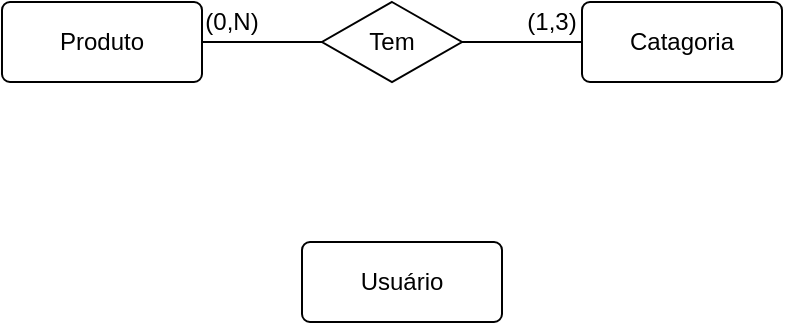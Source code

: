 <mxfile>
    <diagram id="oOyxD2fI-MJ9mGbxQdV1" name="Modelo Conceitual">
        <mxGraphModel dx="686" dy="619" grid="1" gridSize="10" guides="1" tooltips="1" connect="1" arrows="1" fold="1" page="1" pageScale="1" pageWidth="850" pageHeight="1100" math="0" shadow="0">
            <root>
                <mxCell id="0"/>
                <mxCell id="1" parent="0"/>
                <mxCell id="5" style="edgeStyle=none;html=1;exitX=1;exitY=0.5;exitDx=0;exitDy=0;entryX=0;entryY=0.5;entryDx=0;entryDy=0;endArrow=none;endFill=0;" parent="1" source="2" target="4" edge="1">
                    <mxGeometry relative="1" as="geometry"/>
                </mxCell>
                <mxCell id="2" value="Produto" style="rounded=1;arcSize=10;whiteSpace=wrap;html=1;align=center;" parent="1" vertex="1">
                    <mxGeometry x="130" y="190" width="100" height="40" as="geometry"/>
                </mxCell>
                <mxCell id="3" value="Catagoria" style="rounded=1;arcSize=10;whiteSpace=wrap;html=1;align=center;" parent="1" vertex="1">
                    <mxGeometry x="420" y="190" width="100" height="40" as="geometry"/>
                </mxCell>
                <mxCell id="6" style="edgeStyle=none;html=1;exitX=1;exitY=0.5;exitDx=0;exitDy=0;entryX=0;entryY=0.5;entryDx=0;entryDy=0;endArrow=none;endFill=0;" parent="1" source="4" target="3" edge="1">
                    <mxGeometry relative="1" as="geometry"/>
                </mxCell>
                <mxCell id="4" value="Tem" style="shape=rhombus;perimeter=rhombusPerimeter;whiteSpace=wrap;html=1;align=center;" parent="1" vertex="1">
                    <mxGeometry x="290" y="190" width="70" height="40" as="geometry"/>
                </mxCell>
                <mxCell id="7" value="(1,3)" style="text;html=1;strokeColor=none;fillColor=none;align=center;verticalAlign=middle;whiteSpace=wrap;rounded=0;" parent="1" vertex="1">
                    <mxGeometry x="390" y="190" width="30" height="20" as="geometry"/>
                </mxCell>
                <mxCell id="8" value="(0,N)" style="text;html=1;strokeColor=none;fillColor=none;align=center;verticalAlign=middle;whiteSpace=wrap;rounded=0;" parent="1" vertex="1">
                    <mxGeometry x="230" y="190" width="30" height="20" as="geometry"/>
                </mxCell>
                <mxCell id="aee2k9julkW2UD4aOCxC-8" value="Usuário" style="rounded=1;arcSize=10;whiteSpace=wrap;html=1;align=center;" vertex="1" parent="1">
                    <mxGeometry x="280" y="310" width="100" height="40" as="geometry"/>
                </mxCell>
            </root>
        </mxGraphModel>
    </diagram>
    <diagram id="ltP_YUBoHYGJhB0Tr0d9" name="Modelo Lógico">
        <mxGraphModel dx="686" dy="619" grid="1" gridSize="10" guides="1" tooltips="1" connect="1" arrows="1" fold="1" page="1" pageScale="1" pageWidth="850" pageHeight="1100" math="0" shadow="0">
            <root>
                <mxCell id="0"/>
                <mxCell id="1" parent="0"/>
                <mxCell id="1VIT6vpt2nGBRgXEpCM5-1" value="produtos" style="shape=table;startSize=30;container=1;collapsible=1;childLayout=tableLayout;fixedRows=1;rowLines=0;fontStyle=1;align=center;resizeLast=1;" parent="1" vertex="1">
                    <mxGeometry x="90" y="129" width="180" height="210" as="geometry"/>
                </mxCell>
                <mxCell id="1VIT6vpt2nGBRgXEpCM5-2" value="" style="shape=tableRow;horizontal=0;startSize=0;swimlaneHead=0;swimlaneBody=0;fillColor=none;collapsible=0;dropTarget=0;points=[[0,0.5],[1,0.5]];portConstraint=eastwest;top=0;left=0;right=0;bottom=1;" parent="1VIT6vpt2nGBRgXEpCM5-1" vertex="1">
                    <mxGeometry y="30" width="180" height="30" as="geometry"/>
                </mxCell>
                <mxCell id="1VIT6vpt2nGBRgXEpCM5-3" value="PK" style="shape=partialRectangle;connectable=0;fillColor=none;top=0;left=0;bottom=0;right=0;fontStyle=1;overflow=hidden;" parent="1VIT6vpt2nGBRgXEpCM5-2" vertex="1">
                    <mxGeometry width="30" height="30" as="geometry">
                        <mxRectangle width="30" height="30" as="alternateBounds"/>
                    </mxGeometry>
                </mxCell>
                <mxCell id="1VIT6vpt2nGBRgXEpCM5-4" value="id: UUID" style="shape=partialRectangle;connectable=0;fillColor=none;top=0;left=0;bottom=0;right=0;align=left;spacingLeft=6;fontStyle=1;overflow=hidden;" parent="1VIT6vpt2nGBRgXEpCM5-2" vertex="1">
                    <mxGeometry x="30" width="150" height="30" as="geometry">
                        <mxRectangle width="150" height="30" as="alternateBounds"/>
                    </mxGeometry>
                </mxCell>
                <mxCell id="1VIT6vpt2nGBRgXEpCM5-5" value="" style="shape=tableRow;horizontal=0;startSize=0;swimlaneHead=0;swimlaneBody=0;fillColor=none;collapsible=0;dropTarget=0;points=[[0,0.5],[1,0.5]];portConstraint=eastwest;top=0;left=0;right=0;bottom=0;" parent="1VIT6vpt2nGBRgXEpCM5-1" vertex="1">
                    <mxGeometry y="60" width="180" height="30" as="geometry"/>
                </mxCell>
                <mxCell id="1VIT6vpt2nGBRgXEpCM5-6" value="" style="shape=partialRectangle;connectable=0;fillColor=none;top=0;left=0;bottom=0;right=0;editable=1;overflow=hidden;" parent="1VIT6vpt2nGBRgXEpCM5-5" vertex="1">
                    <mxGeometry width="30" height="30" as="geometry">
                        <mxRectangle width="30" height="30" as="alternateBounds"/>
                    </mxGeometry>
                </mxCell>
                <mxCell id="1VIT6vpt2nGBRgXEpCM5-7" value="nome: String(50)" style="shape=partialRectangle;connectable=0;fillColor=none;top=0;left=0;bottom=0;right=0;align=left;spacingLeft=6;overflow=hidden;" parent="1VIT6vpt2nGBRgXEpCM5-5" vertex="1">
                    <mxGeometry x="30" width="150" height="30" as="geometry">
                        <mxRectangle width="150" height="30" as="alternateBounds"/>
                    </mxGeometry>
                </mxCell>
                <mxCell id="1VIT6vpt2nGBRgXEpCM5-8" value="" style="shape=tableRow;horizontal=0;startSize=0;swimlaneHead=0;swimlaneBody=0;fillColor=none;collapsible=0;dropTarget=0;points=[[0,0.5],[1,0.5]];portConstraint=eastwest;top=0;left=0;right=0;bottom=0;" parent="1VIT6vpt2nGBRgXEpCM5-1" vertex="1">
                    <mxGeometry y="90" width="180" height="30" as="geometry"/>
                </mxCell>
                <mxCell id="1VIT6vpt2nGBRgXEpCM5-9" value="" style="shape=partialRectangle;connectable=0;fillColor=none;top=0;left=0;bottom=0;right=0;editable=1;overflow=hidden;" parent="1VIT6vpt2nGBRgXEpCM5-8" vertex="1">
                    <mxGeometry width="30" height="30" as="geometry">
                        <mxRectangle width="30" height="30" as="alternateBounds"/>
                    </mxGeometry>
                </mxCell>
                <mxCell id="1VIT6vpt2nGBRgXEpCM5-10" value="descricao: String(200)" style="shape=partialRectangle;connectable=0;fillColor=none;top=0;left=0;bottom=0;right=0;align=left;spacingLeft=6;overflow=hidden;" parent="1VIT6vpt2nGBRgXEpCM5-8" vertex="1">
                    <mxGeometry x="30" width="150" height="30" as="geometry">
                        <mxRectangle width="150" height="30" as="alternateBounds"/>
                    </mxGeometry>
                </mxCell>
                <mxCell id="1VIT6vpt2nGBRgXEpCM5-11" value="" style="shape=tableRow;horizontal=0;startSize=0;swimlaneHead=0;swimlaneBody=0;fillColor=none;collapsible=0;dropTarget=0;points=[[0,0.5],[1,0.5]];portConstraint=eastwest;top=0;left=0;right=0;bottom=0;" parent="1VIT6vpt2nGBRgXEpCM5-1" vertex="1">
                    <mxGeometry y="120" width="180" height="30" as="geometry"/>
                </mxCell>
                <mxCell id="1VIT6vpt2nGBRgXEpCM5-12" value="" style="shape=partialRectangle;connectable=0;fillColor=none;top=0;left=0;bottom=0;right=0;editable=1;overflow=hidden;" parent="1VIT6vpt2nGBRgXEpCM5-11" vertex="1">
                    <mxGeometry width="30" height="30" as="geometry">
                        <mxRectangle width="30" height="30" as="alternateBounds"/>
                    </mxGeometry>
                </mxCell>
                <mxCell id="1VIT6vpt2nGBRgXEpCM5-13" value="valor: Integer" style="shape=partialRectangle;connectable=0;fillColor=none;top=0;left=0;bottom=0;right=0;align=left;spacingLeft=6;overflow=hidden;" parent="1VIT6vpt2nGBRgXEpCM5-11" vertex="1">
                    <mxGeometry x="30" width="150" height="30" as="geometry">
                        <mxRectangle width="150" height="30" as="alternateBounds"/>
                    </mxGeometry>
                </mxCell>
                <mxCell id="jYu40ESUrIGKLNRCxKqu-4" value="" style="shape=tableRow;horizontal=0;startSize=0;swimlaneHead=0;swimlaneBody=0;fillColor=none;collapsible=0;dropTarget=0;points=[[0,0.5],[1,0.5]];portConstraint=eastwest;top=0;left=0;right=0;bottom=0;" parent="1VIT6vpt2nGBRgXEpCM5-1" vertex="1">
                    <mxGeometry y="150" width="180" height="30" as="geometry"/>
                </mxCell>
                <mxCell id="jYu40ESUrIGKLNRCxKqu-5" value="" style="shape=partialRectangle;connectable=0;fillColor=none;top=0;left=0;bottom=0;right=0;editable=1;overflow=hidden;" parent="jYu40ESUrIGKLNRCxKqu-4" vertex="1">
                    <mxGeometry width="30" height="30" as="geometry">
                        <mxRectangle width="30" height="30" as="alternateBounds"/>
                    </mxGeometry>
                </mxCell>
                <mxCell id="jYu40ESUrIGKLNRCxKqu-6" value="data_criacao: Date" style="shape=partialRectangle;connectable=0;fillColor=none;top=0;left=0;bottom=0;right=0;align=left;spacingLeft=6;overflow=hidden;" parent="jYu40ESUrIGKLNRCxKqu-4" vertex="1">
                    <mxGeometry x="30" width="150" height="30" as="geometry">
                        <mxRectangle width="150" height="30" as="alternateBounds"/>
                    </mxGeometry>
                </mxCell>
                <mxCell id="jYu40ESUrIGKLNRCxKqu-1" value="" style="shape=tableRow;horizontal=0;startSize=0;swimlaneHead=0;swimlaneBody=0;fillColor=none;collapsible=0;dropTarget=0;points=[[0,0.5],[1,0.5]];portConstraint=eastwest;top=0;left=0;right=0;bottom=0;" parent="1VIT6vpt2nGBRgXEpCM5-1" vertex="1">
                    <mxGeometry y="180" width="180" height="30" as="geometry"/>
                </mxCell>
                <mxCell id="jYu40ESUrIGKLNRCxKqu-2" value="" style="shape=partialRectangle;connectable=0;fillColor=none;top=0;left=0;bottom=0;right=0;editable=1;overflow=hidden;" parent="jYu40ESUrIGKLNRCxKqu-1" vertex="1">
                    <mxGeometry width="30" height="30" as="geometry">
                        <mxRectangle width="30" height="30" as="alternateBounds"/>
                    </mxGeometry>
                </mxCell>
                <mxCell id="jYu40ESUrIGKLNRCxKqu-3" value="data_atualizacao: Date" style="shape=partialRectangle;connectable=0;fillColor=none;top=0;left=0;bottom=0;right=0;align=left;spacingLeft=6;overflow=hidden;" parent="jYu40ESUrIGKLNRCxKqu-1" vertex="1">
                    <mxGeometry x="30" width="150" height="30" as="geometry">
                        <mxRectangle width="150" height="30" as="alternateBounds"/>
                    </mxGeometry>
                </mxCell>
                <mxCell id="OuVvFCypgg4_5TJiqoqy-1" value="categorias" style="shape=table;startSize=30;container=1;collapsible=1;childLayout=tableLayout;fixedRows=1;rowLines=0;fontStyle=1;align=center;resizeLast=1;" parent="1" vertex="1">
                    <mxGeometry x="640" y="160" width="180" height="150" as="geometry"/>
                </mxCell>
                <mxCell id="OuVvFCypgg4_5TJiqoqy-2" value="" style="shape=tableRow;horizontal=0;startSize=0;swimlaneHead=0;swimlaneBody=0;fillColor=none;collapsible=0;dropTarget=0;points=[[0,0.5],[1,0.5]];portConstraint=eastwest;top=0;left=0;right=0;bottom=1;" parent="OuVvFCypgg4_5TJiqoqy-1" vertex="1">
                    <mxGeometry y="30" width="180" height="30" as="geometry"/>
                </mxCell>
                <mxCell id="OuVvFCypgg4_5TJiqoqy-3" value="PK" style="shape=partialRectangle;connectable=0;fillColor=none;top=0;left=0;bottom=0;right=0;fontStyle=1;overflow=hidden;" parent="OuVvFCypgg4_5TJiqoqy-2" vertex="1">
                    <mxGeometry width="30" height="30" as="geometry">
                        <mxRectangle width="30" height="30" as="alternateBounds"/>
                    </mxGeometry>
                </mxCell>
                <mxCell id="OuVvFCypgg4_5TJiqoqy-4" value="id: UUID" style="shape=partialRectangle;connectable=0;fillColor=none;top=0;left=0;bottom=0;right=0;align=left;spacingLeft=6;fontStyle=1;overflow=hidden;" parent="OuVvFCypgg4_5TJiqoqy-2" vertex="1">
                    <mxGeometry x="30" width="150" height="30" as="geometry">
                        <mxRectangle width="150" height="30" as="alternateBounds"/>
                    </mxGeometry>
                </mxCell>
                <mxCell id="OuVvFCypgg4_5TJiqoqy-5" value="" style="shape=tableRow;horizontal=0;startSize=0;swimlaneHead=0;swimlaneBody=0;fillColor=none;collapsible=0;dropTarget=0;points=[[0,0.5],[1,0.5]];portConstraint=eastwest;top=0;left=0;right=0;bottom=0;" parent="OuVvFCypgg4_5TJiqoqy-1" vertex="1">
                    <mxGeometry y="60" width="180" height="30" as="geometry"/>
                </mxCell>
                <mxCell id="OuVvFCypgg4_5TJiqoqy-6" value="" style="shape=partialRectangle;connectable=0;fillColor=none;top=0;left=0;bottom=0;right=0;editable=1;overflow=hidden;" parent="OuVvFCypgg4_5TJiqoqy-5" vertex="1">
                    <mxGeometry width="30" height="30" as="geometry">
                        <mxRectangle width="30" height="30" as="alternateBounds"/>
                    </mxGeometry>
                </mxCell>
                <mxCell id="OuVvFCypgg4_5TJiqoqy-7" value="nome: String(50)" style="shape=partialRectangle;connectable=0;fillColor=none;top=0;left=0;bottom=0;right=0;align=left;spacingLeft=6;overflow=hidden;" parent="OuVvFCypgg4_5TJiqoqy-5" vertex="1">
                    <mxGeometry x="30" width="150" height="30" as="geometry">
                        <mxRectangle width="150" height="30" as="alternateBounds"/>
                    </mxGeometry>
                </mxCell>
                <mxCell id="OuVvFCypgg4_5TJiqoqy-14" value="" style="shape=tableRow;horizontal=0;startSize=0;swimlaneHead=0;swimlaneBody=0;fillColor=none;collapsible=0;dropTarget=0;points=[[0,0.5],[1,0.5]];portConstraint=eastwest;top=0;left=0;right=0;bottom=0;" parent="OuVvFCypgg4_5TJiqoqy-1" vertex="1">
                    <mxGeometry y="90" width="180" height="30" as="geometry"/>
                </mxCell>
                <mxCell id="OuVvFCypgg4_5TJiqoqy-15" value="" style="shape=partialRectangle;connectable=0;fillColor=none;top=0;left=0;bottom=0;right=0;editable=1;overflow=hidden;" parent="OuVvFCypgg4_5TJiqoqy-14" vertex="1">
                    <mxGeometry width="30" height="30" as="geometry">
                        <mxRectangle width="30" height="30" as="alternateBounds"/>
                    </mxGeometry>
                </mxCell>
                <mxCell id="OuVvFCypgg4_5TJiqoqy-16" value="data_criacao: Date" style="shape=partialRectangle;connectable=0;fillColor=none;top=0;left=0;bottom=0;right=0;align=left;spacingLeft=6;overflow=hidden;" parent="OuVvFCypgg4_5TJiqoqy-14" vertex="1">
                    <mxGeometry x="30" width="150" height="30" as="geometry">
                        <mxRectangle width="150" height="30" as="alternateBounds"/>
                    </mxGeometry>
                </mxCell>
                <mxCell id="OuVvFCypgg4_5TJiqoqy-17" value="" style="shape=tableRow;horizontal=0;startSize=0;swimlaneHead=0;swimlaneBody=0;fillColor=none;collapsible=0;dropTarget=0;points=[[0,0.5],[1,0.5]];portConstraint=eastwest;top=0;left=0;right=0;bottom=0;" parent="OuVvFCypgg4_5TJiqoqy-1" vertex="1">
                    <mxGeometry y="120" width="180" height="30" as="geometry"/>
                </mxCell>
                <mxCell id="OuVvFCypgg4_5TJiqoqy-18" value="" style="shape=partialRectangle;connectable=0;fillColor=none;top=0;left=0;bottom=0;right=0;editable=1;overflow=hidden;" parent="OuVvFCypgg4_5TJiqoqy-17" vertex="1">
                    <mxGeometry width="30" height="30" as="geometry">
                        <mxRectangle width="30" height="30" as="alternateBounds"/>
                    </mxGeometry>
                </mxCell>
                <mxCell id="OuVvFCypgg4_5TJiqoqy-19" value="data_atualizacao: Date" style="shape=partialRectangle;connectable=0;fillColor=none;top=0;left=0;bottom=0;right=0;align=left;spacingLeft=6;overflow=hidden;" parent="OuVvFCypgg4_5TJiqoqy-17" vertex="1">
                    <mxGeometry x="30" width="150" height="30" as="geometry">
                        <mxRectangle width="150" height="30" as="alternateBounds"/>
                    </mxGeometry>
                </mxCell>
                <mxCell id="1MWB2VLUtQwR10W7HpgJ-1" value="produtos_categorias" style="shape=table;startSize=30;container=1;collapsible=1;childLayout=tableLayout;fixedRows=1;rowLines=0;fontStyle=1;align=center;resizeLast=1;" parent="1" vertex="1">
                    <mxGeometry x="370" y="160" width="180" height="150" as="geometry"/>
                </mxCell>
                <mxCell id="1MWB2VLUtQwR10W7HpgJ-2" value="" style="shape=tableRow;horizontal=0;startSize=0;swimlaneHead=0;swimlaneBody=0;fillColor=none;collapsible=0;dropTarget=0;points=[[0,0.5],[1,0.5]];portConstraint=eastwest;top=0;left=0;right=0;bottom=1;" parent="1MWB2VLUtQwR10W7HpgJ-1" vertex="1">
                    <mxGeometry y="30" width="180" height="30" as="geometry"/>
                </mxCell>
                <mxCell id="1MWB2VLUtQwR10W7HpgJ-3" value="FK" style="shape=partialRectangle;connectable=0;fillColor=none;top=0;left=0;bottom=0;right=0;fontStyle=1;overflow=hidden;" parent="1MWB2VLUtQwR10W7HpgJ-2" vertex="1">
                    <mxGeometry width="30" height="30" as="geometry">
                        <mxRectangle width="30" height="30" as="alternateBounds"/>
                    </mxGeometry>
                </mxCell>
                <mxCell id="1MWB2VLUtQwR10W7HpgJ-4" value="produto_id: UUID" style="shape=partialRectangle;connectable=0;fillColor=none;top=0;left=0;bottom=0;right=0;align=left;spacingLeft=6;fontStyle=1;overflow=hidden;" parent="1MWB2VLUtQwR10W7HpgJ-2" vertex="1">
                    <mxGeometry x="30" width="150" height="30" as="geometry">
                        <mxRectangle width="150" height="30" as="alternateBounds"/>
                    </mxGeometry>
                </mxCell>
                <mxCell id="1MWB2VLUtQwR10W7HpgJ-23" value="" style="shape=tableRow;horizontal=0;startSize=0;swimlaneHead=0;swimlaneBody=0;fillColor=none;collapsible=0;dropTarget=0;points=[[0,0.5],[1,0.5]];portConstraint=eastwest;top=0;left=0;right=0;bottom=1;" parent="1MWB2VLUtQwR10W7HpgJ-1" vertex="1">
                    <mxGeometry y="60" width="180" height="30" as="geometry"/>
                </mxCell>
                <mxCell id="1MWB2VLUtQwR10W7HpgJ-24" value="FK" style="shape=partialRectangle;connectable=0;fillColor=none;top=0;left=0;bottom=0;right=0;fontStyle=1;overflow=hidden;" parent="1MWB2VLUtQwR10W7HpgJ-23" vertex="1">
                    <mxGeometry width="30" height="30" as="geometry">
                        <mxRectangle width="30" height="30" as="alternateBounds"/>
                    </mxGeometry>
                </mxCell>
                <mxCell id="1MWB2VLUtQwR10W7HpgJ-25" value="categoria_id: UUID" style="shape=partialRectangle;connectable=0;fillColor=none;top=0;left=0;bottom=0;right=0;align=left;spacingLeft=6;fontStyle=1;overflow=hidden;" parent="1MWB2VLUtQwR10W7HpgJ-23" vertex="1">
                    <mxGeometry x="30" width="150" height="30" as="geometry">
                        <mxRectangle width="150" height="30" as="alternateBounds"/>
                    </mxGeometry>
                </mxCell>
                <mxCell id="1MWB2VLUtQwR10W7HpgJ-14" value="" style="shape=tableRow;horizontal=0;startSize=0;swimlaneHead=0;swimlaneBody=0;fillColor=none;collapsible=0;dropTarget=0;points=[[0,0.5],[1,0.5]];portConstraint=eastwest;top=0;left=0;right=0;bottom=0;" parent="1MWB2VLUtQwR10W7HpgJ-1" vertex="1">
                    <mxGeometry y="90" width="180" height="30" as="geometry"/>
                </mxCell>
                <mxCell id="1MWB2VLUtQwR10W7HpgJ-15" value="" style="shape=partialRectangle;connectable=0;fillColor=none;top=0;left=0;bottom=0;right=0;editable=1;overflow=hidden;" parent="1MWB2VLUtQwR10W7HpgJ-14" vertex="1">
                    <mxGeometry width="30" height="30" as="geometry">
                        <mxRectangle width="30" height="30" as="alternateBounds"/>
                    </mxGeometry>
                </mxCell>
                <mxCell id="1MWB2VLUtQwR10W7HpgJ-16" value="data_criacao: Date" style="shape=partialRectangle;connectable=0;fillColor=none;top=0;left=0;bottom=0;right=0;align=left;spacingLeft=6;overflow=hidden;" parent="1MWB2VLUtQwR10W7HpgJ-14" vertex="1">
                    <mxGeometry x="30" width="150" height="30" as="geometry">
                        <mxRectangle width="150" height="30" as="alternateBounds"/>
                    </mxGeometry>
                </mxCell>
                <mxCell id="1MWB2VLUtQwR10W7HpgJ-17" value="" style="shape=tableRow;horizontal=0;startSize=0;swimlaneHead=0;swimlaneBody=0;fillColor=none;collapsible=0;dropTarget=0;points=[[0,0.5],[1,0.5]];portConstraint=eastwest;top=0;left=0;right=0;bottom=0;" parent="1MWB2VLUtQwR10W7HpgJ-1" vertex="1">
                    <mxGeometry y="120" width="180" height="30" as="geometry"/>
                </mxCell>
                <mxCell id="1MWB2VLUtQwR10W7HpgJ-18" value="" style="shape=partialRectangle;connectable=0;fillColor=none;top=0;left=0;bottom=0;right=0;editable=1;overflow=hidden;" parent="1MWB2VLUtQwR10W7HpgJ-17" vertex="1">
                    <mxGeometry width="30" height="30" as="geometry">
                        <mxRectangle width="30" height="30" as="alternateBounds"/>
                    </mxGeometry>
                </mxCell>
                <mxCell id="1MWB2VLUtQwR10W7HpgJ-19" value="data_atualizacao: Date" style="shape=partialRectangle;connectable=0;fillColor=none;top=0;left=0;bottom=0;right=0;align=left;spacingLeft=6;overflow=hidden;" parent="1MWB2VLUtQwR10W7HpgJ-17" vertex="1">
                    <mxGeometry x="30" width="150" height="30" as="geometry">
                        <mxRectangle width="150" height="30" as="alternateBounds"/>
                    </mxGeometry>
                </mxCell>
                <mxCell id="1MWB2VLUtQwR10W7HpgJ-26" value="" style="edgeStyle=entityRelationEdgeStyle;fontSize=12;html=1;endArrow=ERzeroToMany;startArrow=ERmandOne;exitX=1;exitY=0.5;exitDx=0;exitDy=0;entryX=0;entryY=0.5;entryDx=0;entryDy=0;" parent="1" source="1VIT6vpt2nGBRgXEpCM5-8" edge="1">
                    <mxGeometry width="100" height="100" relative="1" as="geometry">
                        <mxPoint x="270" y="243" as="sourcePoint"/>
                        <mxPoint x="370" y="234" as="targetPoint"/>
                    </mxGeometry>
                </mxCell>
                <mxCell id="1MWB2VLUtQwR10W7HpgJ-27" value="" style="edgeStyle=entityRelationEdgeStyle;fontSize=12;html=1;endArrow=ERzeroToMany;startArrow=ERmandOne;exitX=0;exitY=0.5;exitDx=0;exitDy=0;entryX=1;entryY=0.5;entryDx=0;entryDy=0;" parent="1" source="OuVvFCypgg4_5TJiqoqy-5" target="1MWB2VLUtQwR10W7HpgJ-23" edge="1">
                    <mxGeometry width="100" height="100" relative="1" as="geometry">
                        <mxPoint x="500" y="440" as="sourcePoint"/>
                        <mxPoint x="600" y="340" as="targetPoint"/>
                    </mxGeometry>
                </mxCell>
                <mxCell id="qCIW6GrNLM7h9FoyIRJS-2" value="usuários" style="shape=table;startSize=30;container=1;collapsible=1;childLayout=tableLayout;fixedRows=1;rowLines=0;fontStyle=1;align=center;resizeLast=1;" vertex="1" parent="1">
                    <mxGeometry x="880" y="280" width="180" height="210" as="geometry"/>
                </mxCell>
                <mxCell id="qCIW6GrNLM7h9FoyIRJS-3" value="" style="shape=tableRow;horizontal=0;startSize=0;swimlaneHead=0;swimlaneBody=0;fillColor=none;collapsible=0;dropTarget=0;points=[[0,0.5],[1,0.5]];portConstraint=eastwest;top=0;left=0;right=0;bottom=1;" vertex="1" parent="qCIW6GrNLM7h9FoyIRJS-2">
                    <mxGeometry y="30" width="180" height="30" as="geometry"/>
                </mxCell>
                <mxCell id="qCIW6GrNLM7h9FoyIRJS-4" value="PK" style="shape=partialRectangle;connectable=0;fillColor=none;top=0;left=0;bottom=0;right=0;fontStyle=1;overflow=hidden;" vertex="1" parent="qCIW6GrNLM7h9FoyIRJS-3">
                    <mxGeometry width="30" height="30" as="geometry">
                        <mxRectangle width="30" height="30" as="alternateBounds"/>
                    </mxGeometry>
                </mxCell>
                <mxCell id="qCIW6GrNLM7h9FoyIRJS-5" value="id: UUID" style="shape=partialRectangle;connectable=0;fillColor=none;top=0;left=0;bottom=0;right=0;align=left;spacingLeft=6;fontStyle=1;overflow=hidden;" vertex="1" parent="qCIW6GrNLM7h9FoyIRJS-3">
                    <mxGeometry x="30" width="150" height="30" as="geometry">
                        <mxRectangle width="150" height="30" as="alternateBounds"/>
                    </mxGeometry>
                </mxCell>
                <mxCell id="qCIW6GrNLM7h9FoyIRJS-6" value="" style="shape=tableRow;horizontal=0;startSize=0;swimlaneHead=0;swimlaneBody=0;fillColor=none;collapsible=0;dropTarget=0;points=[[0,0.5],[1,0.5]];portConstraint=eastwest;top=0;left=0;right=0;bottom=0;" vertex="1" parent="qCIW6GrNLM7h9FoyIRJS-2">
                    <mxGeometry y="60" width="180" height="30" as="geometry"/>
                </mxCell>
                <mxCell id="qCIW6GrNLM7h9FoyIRJS-7" value="" style="shape=partialRectangle;connectable=0;fillColor=none;top=0;left=0;bottom=0;right=0;editable=1;overflow=hidden;" vertex="1" parent="qCIW6GrNLM7h9FoyIRJS-6">
                    <mxGeometry width="30" height="30" as="geometry">
                        <mxRectangle width="30" height="30" as="alternateBounds"/>
                    </mxGeometry>
                </mxCell>
                <mxCell id="qCIW6GrNLM7h9FoyIRJS-8" value="nome: String(50)" style="shape=partialRectangle;connectable=0;fillColor=none;top=0;left=0;bottom=0;right=0;align=left;spacingLeft=6;overflow=hidden;" vertex="1" parent="qCIW6GrNLM7h9FoyIRJS-6">
                    <mxGeometry x="30" width="150" height="30" as="geometry">
                        <mxRectangle width="150" height="30" as="alternateBounds"/>
                    </mxGeometry>
                </mxCell>
                <mxCell id="qCIW6GrNLM7h9FoyIRJS-9" value="" style="shape=tableRow;horizontal=0;startSize=0;swimlaneHead=0;swimlaneBody=0;fillColor=none;collapsible=0;dropTarget=0;points=[[0,0.5],[1,0.5]];portConstraint=eastwest;top=0;left=0;right=0;bottom=0;" vertex="1" parent="qCIW6GrNLM7h9FoyIRJS-2">
                    <mxGeometry y="90" width="180" height="30" as="geometry"/>
                </mxCell>
                <mxCell id="qCIW6GrNLM7h9FoyIRJS-10" value="U" style="shape=partialRectangle;connectable=0;fillColor=none;top=0;left=0;bottom=0;right=0;editable=1;overflow=hidden;" vertex="1" parent="qCIW6GrNLM7h9FoyIRJS-9">
                    <mxGeometry width="30" height="30" as="geometry">
                        <mxRectangle width="30" height="30" as="alternateBounds"/>
                    </mxGeometry>
                </mxCell>
                <mxCell id="qCIW6GrNLM7h9FoyIRJS-11" value="email: String" style="shape=partialRectangle;connectable=0;fillColor=none;top=0;left=0;bottom=0;right=0;align=left;spacingLeft=6;overflow=hidden;" vertex="1" parent="qCIW6GrNLM7h9FoyIRJS-9">
                    <mxGeometry x="30" width="150" height="30" as="geometry">
                        <mxRectangle width="150" height="30" as="alternateBounds"/>
                    </mxGeometry>
                </mxCell>
                <mxCell id="qCIW6GrNLM7h9FoyIRJS-12" value="" style="shape=tableRow;horizontal=0;startSize=0;swimlaneHead=0;swimlaneBody=0;fillColor=none;collapsible=0;dropTarget=0;points=[[0,0.5],[1,0.5]];portConstraint=eastwest;top=0;left=0;right=0;bottom=0;" vertex="1" parent="qCIW6GrNLM7h9FoyIRJS-2">
                    <mxGeometry y="120" width="180" height="30" as="geometry"/>
                </mxCell>
                <mxCell id="qCIW6GrNLM7h9FoyIRJS-13" value="" style="shape=partialRectangle;connectable=0;fillColor=none;top=0;left=0;bottom=0;right=0;editable=1;overflow=hidden;" vertex="1" parent="qCIW6GrNLM7h9FoyIRJS-12">
                    <mxGeometry width="30" height="30" as="geometry">
                        <mxRectangle width="30" height="30" as="alternateBounds"/>
                    </mxGeometry>
                </mxCell>
                <mxCell id="qCIW6GrNLM7h9FoyIRJS-14" value="senha: String" style="shape=partialRectangle;connectable=0;fillColor=none;top=0;left=0;bottom=0;right=0;align=left;spacingLeft=6;overflow=hidden;" vertex="1" parent="qCIW6GrNLM7h9FoyIRJS-12">
                    <mxGeometry x="30" width="150" height="30" as="geometry">
                        <mxRectangle width="150" height="30" as="alternateBounds"/>
                    </mxGeometry>
                </mxCell>
                <mxCell id="qCIW6GrNLM7h9FoyIRJS-15" value="" style="shape=tableRow;horizontal=0;startSize=0;swimlaneHead=0;swimlaneBody=0;fillColor=none;collapsible=0;dropTarget=0;points=[[0,0.5],[1,0.5]];portConstraint=eastwest;top=0;left=0;right=0;bottom=0;" vertex="1" parent="qCIW6GrNLM7h9FoyIRJS-2">
                    <mxGeometry y="150" width="180" height="30" as="geometry"/>
                </mxCell>
                <mxCell id="qCIW6GrNLM7h9FoyIRJS-16" value="" style="shape=partialRectangle;connectable=0;fillColor=none;top=0;left=0;bottom=0;right=0;editable=1;overflow=hidden;" vertex="1" parent="qCIW6GrNLM7h9FoyIRJS-15">
                    <mxGeometry width="30" height="30" as="geometry">
                        <mxRectangle width="30" height="30" as="alternateBounds"/>
                    </mxGeometry>
                </mxCell>
                <mxCell id="qCIW6GrNLM7h9FoyIRJS-17" value="tipo_usuario: Enum" style="shape=partialRectangle;connectable=0;fillColor=none;top=0;left=0;bottom=0;right=0;align=left;spacingLeft=6;overflow=hidden;" vertex="1" parent="qCIW6GrNLM7h9FoyIRJS-15">
                    <mxGeometry x="30" width="150" height="30" as="geometry">
                        <mxRectangle width="150" height="30" as="alternateBounds"/>
                    </mxGeometry>
                </mxCell>
                <mxCell id="qCIW6GrNLM7h9FoyIRJS-18" value="" style="shape=tableRow;horizontal=0;startSize=0;swimlaneHead=0;swimlaneBody=0;fillColor=none;collapsible=0;dropTarget=0;points=[[0,0.5],[1,0.5]];portConstraint=eastwest;top=0;left=0;right=0;bottom=0;" vertex="1" parent="qCIW6GrNLM7h9FoyIRJS-2">
                    <mxGeometry y="180" width="180" height="30" as="geometry"/>
                </mxCell>
                <mxCell id="qCIW6GrNLM7h9FoyIRJS-19" value="" style="shape=partialRectangle;connectable=0;fillColor=none;top=0;left=0;bottom=0;right=0;editable=1;overflow=hidden;" vertex="1" parent="qCIW6GrNLM7h9FoyIRJS-18">
                    <mxGeometry width="30" height="30" as="geometry">
                        <mxRectangle width="30" height="30" as="alternateBounds"/>
                    </mxGeometry>
                </mxCell>
                <mxCell id="qCIW6GrNLM7h9FoyIRJS-20" value="data_criacao: Date" style="shape=partialRectangle;connectable=0;fillColor=none;top=0;left=0;bottom=0;right=0;align=left;spacingLeft=6;overflow=hidden;" vertex="1" parent="qCIW6GrNLM7h9FoyIRJS-18">
                    <mxGeometry x="30" width="150" height="30" as="geometry">
                        <mxRectangle width="150" height="30" as="alternateBounds"/>
                    </mxGeometry>
                </mxCell>
            </root>
        </mxGraphModel>
    </diagram>
</mxfile>